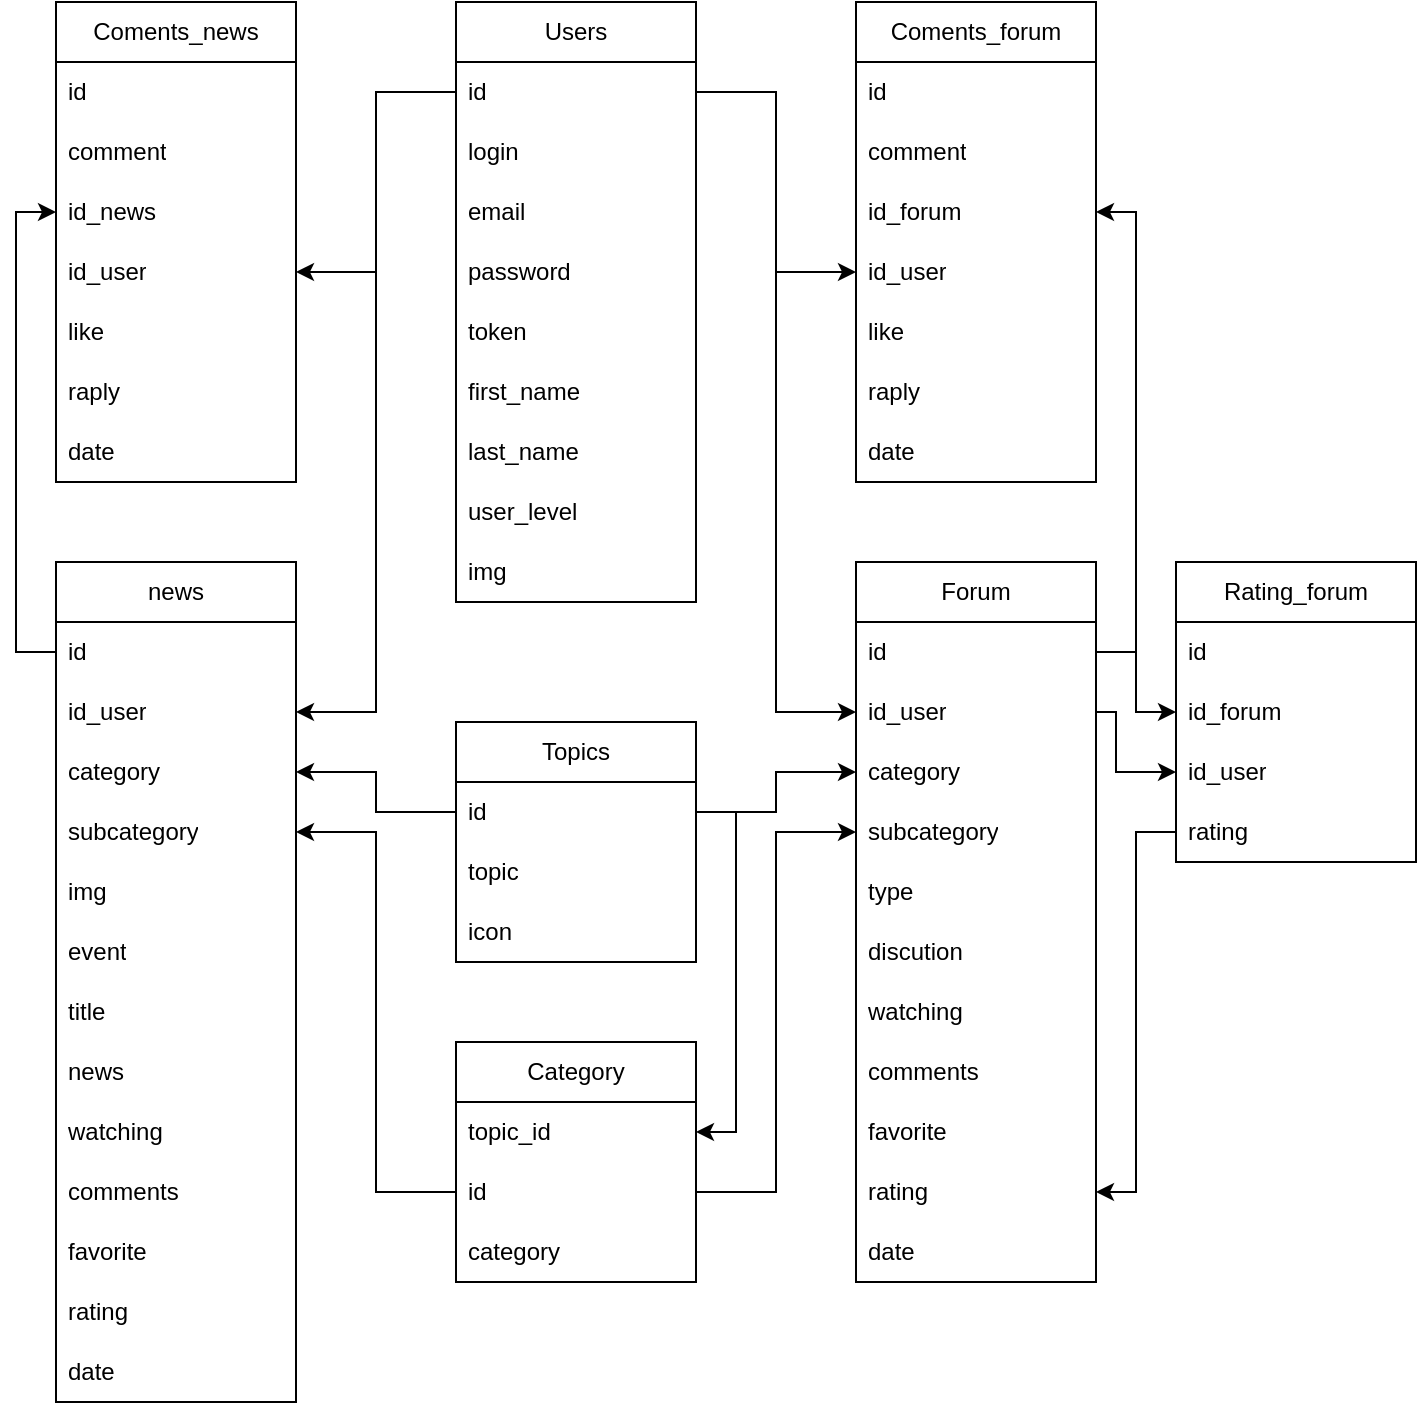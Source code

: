 <mxfile version="20.7.4" type="github">
  <diagram id="9S3sXoV9bwJoaI_dctYK" name="Страница 1">
    <mxGraphModel dx="1393" dy="789" grid="1" gridSize="10" guides="1" tooltips="1" connect="1" arrows="1" fold="1" page="1" pageScale="1" pageWidth="827" pageHeight="1169" math="0" shadow="0">
      <root>
        <mxCell id="0" />
        <mxCell id="1" parent="0" />
        <mxCell id="f0aPxWMzBP-jyDkg-e6D-1" value="Users" style="swimlane;fontStyle=0;childLayout=stackLayout;horizontal=1;startSize=30;horizontalStack=0;resizeParent=1;resizeParentMax=0;resizeLast=0;collapsible=1;marginBottom=0;whiteSpace=wrap;html=1;" vertex="1" parent="1">
          <mxGeometry x="280" y="40" width="120" height="300" as="geometry">
            <mxRectangle x="340" y="350" width="70" height="30" as="alternateBounds" />
          </mxGeometry>
        </mxCell>
        <mxCell id="f0aPxWMzBP-jyDkg-e6D-2" value="id" style="text;strokeColor=none;fillColor=none;align=left;verticalAlign=middle;spacingLeft=4;spacingRight=4;overflow=hidden;points=[[0,0.5],[1,0.5]];portConstraint=eastwest;rotatable=0;whiteSpace=wrap;html=1;" vertex="1" parent="f0aPxWMzBP-jyDkg-e6D-1">
          <mxGeometry y="30" width="120" height="30" as="geometry" />
        </mxCell>
        <mxCell id="f0aPxWMzBP-jyDkg-e6D-3" value="login" style="text;strokeColor=none;fillColor=none;align=left;verticalAlign=middle;spacingLeft=4;spacingRight=4;overflow=hidden;points=[[0,0.5],[1,0.5]];portConstraint=eastwest;rotatable=0;whiteSpace=wrap;html=1;" vertex="1" parent="f0aPxWMzBP-jyDkg-e6D-1">
          <mxGeometry y="60" width="120" height="30" as="geometry" />
        </mxCell>
        <mxCell id="f0aPxWMzBP-jyDkg-e6D-4" value="email" style="text;strokeColor=none;fillColor=none;align=left;verticalAlign=middle;spacingLeft=4;spacingRight=4;overflow=hidden;points=[[0,0.5],[1,0.5]];portConstraint=eastwest;rotatable=0;whiteSpace=wrap;html=1;" vertex="1" parent="f0aPxWMzBP-jyDkg-e6D-1">
          <mxGeometry y="90" width="120" height="30" as="geometry" />
        </mxCell>
        <mxCell id="f0aPxWMzBP-jyDkg-e6D-6" value="password" style="text;strokeColor=none;fillColor=none;align=left;verticalAlign=middle;spacingLeft=4;spacingRight=4;overflow=hidden;points=[[0,0.5],[1,0.5]];portConstraint=eastwest;rotatable=0;whiteSpace=wrap;html=1;" vertex="1" parent="f0aPxWMzBP-jyDkg-e6D-1">
          <mxGeometry y="120" width="120" height="30" as="geometry" />
        </mxCell>
        <mxCell id="f0aPxWMzBP-jyDkg-e6D-7" value="token" style="text;strokeColor=none;fillColor=none;align=left;verticalAlign=middle;spacingLeft=4;spacingRight=4;overflow=hidden;points=[[0,0.5],[1,0.5]];portConstraint=eastwest;rotatable=0;whiteSpace=wrap;html=1;" vertex="1" parent="f0aPxWMzBP-jyDkg-e6D-1">
          <mxGeometry y="150" width="120" height="30" as="geometry" />
        </mxCell>
        <mxCell id="f0aPxWMzBP-jyDkg-e6D-8" value="first_name" style="text;strokeColor=none;fillColor=none;align=left;verticalAlign=middle;spacingLeft=4;spacingRight=4;overflow=hidden;points=[[0,0.5],[1,0.5]];portConstraint=eastwest;rotatable=0;whiteSpace=wrap;html=1;" vertex="1" parent="f0aPxWMzBP-jyDkg-e6D-1">
          <mxGeometry y="180" width="120" height="30" as="geometry" />
        </mxCell>
        <mxCell id="f0aPxWMzBP-jyDkg-e6D-9" value="last_name" style="text;strokeColor=none;fillColor=none;align=left;verticalAlign=middle;spacingLeft=4;spacingRight=4;overflow=hidden;points=[[0,0.5],[1,0.5]];portConstraint=eastwest;rotatable=0;whiteSpace=wrap;html=1;" vertex="1" parent="f0aPxWMzBP-jyDkg-e6D-1">
          <mxGeometry y="210" width="120" height="30" as="geometry" />
        </mxCell>
        <mxCell id="f0aPxWMzBP-jyDkg-e6D-10" value="user_level" style="text;strokeColor=none;fillColor=none;align=left;verticalAlign=middle;spacingLeft=4;spacingRight=4;overflow=hidden;points=[[0,0.5],[1,0.5]];portConstraint=eastwest;rotatable=0;whiteSpace=wrap;html=1;" vertex="1" parent="f0aPxWMzBP-jyDkg-e6D-1">
          <mxGeometry y="240" width="120" height="30" as="geometry" />
        </mxCell>
        <mxCell id="f0aPxWMzBP-jyDkg-e6D-11" value="img" style="text;strokeColor=none;fillColor=none;align=left;verticalAlign=middle;spacingLeft=4;spacingRight=4;overflow=hidden;points=[[0,0.5],[1,0.5]];portConstraint=eastwest;rotatable=0;whiteSpace=wrap;html=1;" vertex="1" parent="f0aPxWMzBP-jyDkg-e6D-1">
          <mxGeometry y="270" width="120" height="30" as="geometry" />
        </mxCell>
        <mxCell id="f0aPxWMzBP-jyDkg-e6D-12" value="Topics" style="swimlane;fontStyle=0;childLayout=stackLayout;horizontal=1;startSize=30;horizontalStack=0;resizeParent=1;resizeParentMax=0;resizeLast=0;collapsible=1;marginBottom=0;whiteSpace=wrap;html=1;" vertex="1" parent="1">
          <mxGeometry x="280" y="400" width="120" height="120" as="geometry" />
        </mxCell>
        <mxCell id="f0aPxWMzBP-jyDkg-e6D-13" value="id" style="text;strokeColor=none;fillColor=none;align=left;verticalAlign=middle;spacingLeft=4;spacingRight=4;overflow=hidden;points=[[0,0.5],[1,0.5]];portConstraint=eastwest;rotatable=0;whiteSpace=wrap;html=1;" vertex="1" parent="f0aPxWMzBP-jyDkg-e6D-12">
          <mxGeometry y="30" width="120" height="30" as="geometry" />
        </mxCell>
        <mxCell id="f0aPxWMzBP-jyDkg-e6D-14" value="topic" style="text;strokeColor=none;fillColor=none;align=left;verticalAlign=middle;spacingLeft=4;spacingRight=4;overflow=hidden;points=[[0,0.5],[1,0.5]];portConstraint=eastwest;rotatable=0;whiteSpace=wrap;html=1;" vertex="1" parent="f0aPxWMzBP-jyDkg-e6D-12">
          <mxGeometry y="60" width="120" height="30" as="geometry" />
        </mxCell>
        <mxCell id="f0aPxWMzBP-jyDkg-e6D-15" value="icon" style="text;strokeColor=none;fillColor=none;align=left;verticalAlign=middle;spacingLeft=4;spacingRight=4;overflow=hidden;points=[[0,0.5],[1,0.5]];portConstraint=eastwest;rotatable=0;whiteSpace=wrap;html=1;" vertex="1" parent="f0aPxWMzBP-jyDkg-e6D-12">
          <mxGeometry y="90" width="120" height="30" as="geometry" />
        </mxCell>
        <mxCell id="f0aPxWMzBP-jyDkg-e6D-16" value="Category" style="swimlane;fontStyle=0;childLayout=stackLayout;horizontal=1;startSize=30;horizontalStack=0;resizeParent=1;resizeParentMax=0;resizeLast=0;collapsible=1;marginBottom=0;whiteSpace=wrap;html=1;" vertex="1" parent="1">
          <mxGeometry x="280" y="560" width="120" height="120" as="geometry" />
        </mxCell>
        <mxCell id="f0aPxWMzBP-jyDkg-e6D-18" value="topic_id" style="text;strokeColor=none;fillColor=none;align=left;verticalAlign=middle;spacingLeft=4;spacingRight=4;overflow=hidden;points=[[0,0.5],[1,0.5]];portConstraint=eastwest;rotatable=0;whiteSpace=wrap;html=1;" vertex="1" parent="f0aPxWMzBP-jyDkg-e6D-16">
          <mxGeometry y="30" width="120" height="30" as="geometry" />
        </mxCell>
        <mxCell id="f0aPxWMzBP-jyDkg-e6D-17" value="id" style="text;strokeColor=none;fillColor=none;align=left;verticalAlign=middle;spacingLeft=4;spacingRight=4;overflow=hidden;points=[[0,0.5],[1,0.5]];portConstraint=eastwest;rotatable=0;whiteSpace=wrap;html=1;" vertex="1" parent="f0aPxWMzBP-jyDkg-e6D-16">
          <mxGeometry y="60" width="120" height="30" as="geometry" />
        </mxCell>
        <mxCell id="f0aPxWMzBP-jyDkg-e6D-19" value="category" style="text;strokeColor=none;fillColor=none;align=left;verticalAlign=middle;spacingLeft=4;spacingRight=4;overflow=hidden;points=[[0,0.5],[1,0.5]];portConstraint=eastwest;rotatable=0;whiteSpace=wrap;html=1;" vertex="1" parent="f0aPxWMzBP-jyDkg-e6D-16">
          <mxGeometry y="90" width="120" height="30" as="geometry" />
        </mxCell>
        <mxCell id="f0aPxWMzBP-jyDkg-e6D-21" value="Forum" style="swimlane;fontStyle=0;childLayout=stackLayout;horizontal=1;startSize=30;horizontalStack=0;resizeParent=1;resizeParentMax=0;resizeLast=0;collapsible=1;marginBottom=0;whiteSpace=wrap;html=1;" vertex="1" parent="1">
          <mxGeometry x="480" y="320" width="120" height="360" as="geometry" />
        </mxCell>
        <mxCell id="f0aPxWMzBP-jyDkg-e6D-22" value="id" style="text;strokeColor=none;fillColor=none;align=left;verticalAlign=middle;spacingLeft=4;spacingRight=4;overflow=hidden;points=[[0,0.5],[1,0.5]];portConstraint=eastwest;rotatable=0;whiteSpace=wrap;html=1;" vertex="1" parent="f0aPxWMzBP-jyDkg-e6D-21">
          <mxGeometry y="30" width="120" height="30" as="geometry" />
        </mxCell>
        <mxCell id="f0aPxWMzBP-jyDkg-e6D-28" value="id_user" style="text;strokeColor=none;fillColor=none;align=left;verticalAlign=middle;spacingLeft=4;spacingRight=4;overflow=hidden;points=[[0,0.5],[1,0.5]];portConstraint=eastwest;rotatable=0;whiteSpace=wrap;html=1;" vertex="1" parent="f0aPxWMzBP-jyDkg-e6D-21">
          <mxGeometry y="60" width="120" height="30" as="geometry" />
        </mxCell>
        <mxCell id="f0aPxWMzBP-jyDkg-e6D-26" value="category" style="text;strokeColor=none;fillColor=none;align=left;verticalAlign=middle;spacingLeft=4;spacingRight=4;overflow=hidden;points=[[0,0.5],[1,0.5]];portConstraint=eastwest;rotatable=0;whiteSpace=wrap;html=1;" vertex="1" parent="f0aPxWMzBP-jyDkg-e6D-21">
          <mxGeometry y="90" width="120" height="30" as="geometry" />
        </mxCell>
        <mxCell id="f0aPxWMzBP-jyDkg-e6D-27" value="subcategory" style="text;strokeColor=none;fillColor=none;align=left;verticalAlign=middle;spacingLeft=4;spacingRight=4;overflow=hidden;points=[[0,0.5],[1,0.5]];portConstraint=eastwest;rotatable=0;whiteSpace=wrap;html=1;" vertex="1" parent="f0aPxWMzBP-jyDkg-e6D-21">
          <mxGeometry y="120" width="120" height="30" as="geometry" />
        </mxCell>
        <mxCell id="f0aPxWMzBP-jyDkg-e6D-23" value="type" style="text;strokeColor=none;fillColor=none;align=left;verticalAlign=middle;spacingLeft=4;spacingRight=4;overflow=hidden;points=[[0,0.5],[1,0.5]];portConstraint=eastwest;rotatable=0;whiteSpace=wrap;html=1;" vertex="1" parent="f0aPxWMzBP-jyDkg-e6D-21">
          <mxGeometry y="150" width="120" height="30" as="geometry" />
        </mxCell>
        <mxCell id="f0aPxWMzBP-jyDkg-e6D-24" value="discution" style="text;strokeColor=none;fillColor=none;align=left;verticalAlign=middle;spacingLeft=4;spacingRight=4;overflow=hidden;points=[[0,0.5],[1,0.5]];portConstraint=eastwest;rotatable=0;whiteSpace=wrap;html=1;" vertex="1" parent="f0aPxWMzBP-jyDkg-e6D-21">
          <mxGeometry y="180" width="120" height="30" as="geometry" />
        </mxCell>
        <mxCell id="f0aPxWMzBP-jyDkg-e6D-29" value="watching" style="text;strokeColor=none;fillColor=none;align=left;verticalAlign=middle;spacingLeft=4;spacingRight=4;overflow=hidden;points=[[0,0.5],[1,0.5]];portConstraint=eastwest;rotatable=0;whiteSpace=wrap;html=1;" vertex="1" parent="f0aPxWMzBP-jyDkg-e6D-21">
          <mxGeometry y="210" width="120" height="30" as="geometry" />
        </mxCell>
        <mxCell id="f0aPxWMzBP-jyDkg-e6D-30" value="comments" style="text;strokeColor=none;fillColor=none;align=left;verticalAlign=middle;spacingLeft=4;spacingRight=4;overflow=hidden;points=[[0,0.5],[1,0.5]];portConstraint=eastwest;rotatable=0;whiteSpace=wrap;html=1;" vertex="1" parent="f0aPxWMzBP-jyDkg-e6D-21">
          <mxGeometry y="240" width="120" height="30" as="geometry" />
        </mxCell>
        <mxCell id="f0aPxWMzBP-jyDkg-e6D-31" value="favorite" style="text;strokeColor=none;fillColor=none;align=left;verticalAlign=middle;spacingLeft=4;spacingRight=4;overflow=hidden;points=[[0,0.5],[1,0.5]];portConstraint=eastwest;rotatable=0;whiteSpace=wrap;html=1;" vertex="1" parent="f0aPxWMzBP-jyDkg-e6D-21">
          <mxGeometry y="270" width="120" height="30" as="geometry" />
        </mxCell>
        <mxCell id="f0aPxWMzBP-jyDkg-e6D-32" value="rating" style="text;strokeColor=none;fillColor=none;align=left;verticalAlign=middle;spacingLeft=4;spacingRight=4;overflow=hidden;points=[[0,0.5],[1,0.5]];portConstraint=eastwest;rotatable=0;whiteSpace=wrap;html=1;" vertex="1" parent="f0aPxWMzBP-jyDkg-e6D-21">
          <mxGeometry y="300" width="120" height="30" as="geometry" />
        </mxCell>
        <mxCell id="f0aPxWMzBP-jyDkg-e6D-25" value="date" style="text;strokeColor=none;fillColor=none;align=left;verticalAlign=middle;spacingLeft=4;spacingRight=4;overflow=hidden;points=[[0,0.5],[1,0.5]];portConstraint=eastwest;rotatable=0;whiteSpace=wrap;html=1;" vertex="1" parent="f0aPxWMzBP-jyDkg-e6D-21">
          <mxGeometry y="330" width="120" height="30" as="geometry" />
        </mxCell>
        <mxCell id="f0aPxWMzBP-jyDkg-e6D-38" value="news" style="swimlane;fontStyle=0;childLayout=stackLayout;horizontal=1;startSize=30;horizontalStack=0;resizeParent=1;resizeParentMax=0;resizeLast=0;collapsible=1;marginBottom=0;whiteSpace=wrap;html=1;" vertex="1" parent="1">
          <mxGeometry x="80" y="320" width="120" height="420" as="geometry" />
        </mxCell>
        <mxCell id="f0aPxWMzBP-jyDkg-e6D-39" value="id" style="text;strokeColor=none;fillColor=none;align=left;verticalAlign=middle;spacingLeft=4;spacingRight=4;overflow=hidden;points=[[0,0.5],[1,0.5]];portConstraint=eastwest;rotatable=0;whiteSpace=wrap;html=1;" vertex="1" parent="f0aPxWMzBP-jyDkg-e6D-38">
          <mxGeometry y="30" width="120" height="30" as="geometry" />
        </mxCell>
        <mxCell id="f0aPxWMzBP-jyDkg-e6D-46" value="id_user" style="text;strokeColor=none;fillColor=none;align=left;verticalAlign=middle;spacingLeft=4;spacingRight=4;overflow=hidden;points=[[0,0.5],[1,0.5]];portConstraint=eastwest;rotatable=0;whiteSpace=wrap;html=1;" vertex="1" parent="f0aPxWMzBP-jyDkg-e6D-38">
          <mxGeometry y="60" width="120" height="30" as="geometry" />
        </mxCell>
        <mxCell id="f0aPxWMzBP-jyDkg-e6D-44" value="category" style="text;strokeColor=none;fillColor=none;align=left;verticalAlign=middle;spacingLeft=4;spacingRight=4;overflow=hidden;points=[[0,0.5],[1,0.5]];portConstraint=eastwest;rotatable=0;whiteSpace=wrap;html=1;" vertex="1" parent="f0aPxWMzBP-jyDkg-e6D-38">
          <mxGeometry y="90" width="120" height="30" as="geometry" />
        </mxCell>
        <mxCell id="f0aPxWMzBP-jyDkg-e6D-45" value="subcategory" style="text;strokeColor=none;fillColor=none;align=left;verticalAlign=middle;spacingLeft=4;spacingRight=4;overflow=hidden;points=[[0,0.5],[1,0.5]];portConstraint=eastwest;rotatable=0;whiteSpace=wrap;html=1;" vertex="1" parent="f0aPxWMzBP-jyDkg-e6D-38">
          <mxGeometry y="120" width="120" height="30" as="geometry" />
        </mxCell>
        <mxCell id="f0aPxWMzBP-jyDkg-e6D-40" value="img" style="text;strokeColor=none;fillColor=none;align=left;verticalAlign=middle;spacingLeft=4;spacingRight=4;overflow=hidden;points=[[0,0.5],[1,0.5]];portConstraint=eastwest;rotatable=0;whiteSpace=wrap;html=1;" vertex="1" parent="f0aPxWMzBP-jyDkg-e6D-38">
          <mxGeometry y="150" width="120" height="30" as="geometry" />
        </mxCell>
        <mxCell id="f0aPxWMzBP-jyDkg-e6D-41" value="event" style="text;strokeColor=none;fillColor=none;align=left;verticalAlign=middle;spacingLeft=4;spacingRight=4;overflow=hidden;points=[[0,0.5],[1,0.5]];portConstraint=eastwest;rotatable=0;whiteSpace=wrap;html=1;" vertex="1" parent="f0aPxWMzBP-jyDkg-e6D-38">
          <mxGeometry y="180" width="120" height="30" as="geometry" />
        </mxCell>
        <mxCell id="f0aPxWMzBP-jyDkg-e6D-42" value="title" style="text;strokeColor=none;fillColor=none;align=left;verticalAlign=middle;spacingLeft=4;spacingRight=4;overflow=hidden;points=[[0,0.5],[1,0.5]];portConstraint=eastwest;rotatable=0;whiteSpace=wrap;html=1;" vertex="1" parent="f0aPxWMzBP-jyDkg-e6D-38">
          <mxGeometry y="210" width="120" height="30" as="geometry" />
        </mxCell>
        <mxCell id="f0aPxWMzBP-jyDkg-e6D-43" value="news" style="text;strokeColor=none;fillColor=none;align=left;verticalAlign=middle;spacingLeft=4;spacingRight=4;overflow=hidden;points=[[0,0.5],[1,0.5]];portConstraint=eastwest;rotatable=0;whiteSpace=wrap;html=1;" vertex="1" parent="f0aPxWMzBP-jyDkg-e6D-38">
          <mxGeometry y="240" width="120" height="30" as="geometry" />
        </mxCell>
        <mxCell id="f0aPxWMzBP-jyDkg-e6D-47" value="watching" style="text;strokeColor=none;fillColor=none;align=left;verticalAlign=middle;spacingLeft=4;spacingRight=4;overflow=hidden;points=[[0,0.5],[1,0.5]];portConstraint=eastwest;rotatable=0;whiteSpace=wrap;html=1;" vertex="1" parent="f0aPxWMzBP-jyDkg-e6D-38">
          <mxGeometry y="270" width="120" height="30" as="geometry" />
        </mxCell>
        <mxCell id="f0aPxWMzBP-jyDkg-e6D-48" value="comments" style="text;strokeColor=none;fillColor=none;align=left;verticalAlign=middle;spacingLeft=4;spacingRight=4;overflow=hidden;points=[[0,0.5],[1,0.5]];portConstraint=eastwest;rotatable=0;whiteSpace=wrap;html=1;" vertex="1" parent="f0aPxWMzBP-jyDkg-e6D-38">
          <mxGeometry y="300" width="120" height="30" as="geometry" />
        </mxCell>
        <mxCell id="f0aPxWMzBP-jyDkg-e6D-49" value="favorite" style="text;strokeColor=none;fillColor=none;align=left;verticalAlign=middle;spacingLeft=4;spacingRight=4;overflow=hidden;points=[[0,0.5],[1,0.5]];portConstraint=eastwest;rotatable=0;whiteSpace=wrap;html=1;" vertex="1" parent="f0aPxWMzBP-jyDkg-e6D-38">
          <mxGeometry y="330" width="120" height="30" as="geometry" />
        </mxCell>
        <mxCell id="f0aPxWMzBP-jyDkg-e6D-50" value="rating" style="text;strokeColor=none;fillColor=none;align=left;verticalAlign=middle;spacingLeft=4;spacingRight=4;overflow=hidden;points=[[0,0.5],[1,0.5]];portConstraint=eastwest;rotatable=0;whiteSpace=wrap;html=1;" vertex="1" parent="f0aPxWMzBP-jyDkg-e6D-38">
          <mxGeometry y="360" width="120" height="30" as="geometry" />
        </mxCell>
        <mxCell id="f0aPxWMzBP-jyDkg-e6D-51" value="date" style="text;strokeColor=none;fillColor=none;align=left;verticalAlign=middle;spacingLeft=4;spacingRight=4;overflow=hidden;points=[[0,0.5],[1,0.5]];portConstraint=eastwest;rotatable=0;whiteSpace=wrap;html=1;" vertex="1" parent="f0aPxWMzBP-jyDkg-e6D-38">
          <mxGeometry y="390" width="120" height="30" as="geometry" />
        </mxCell>
        <mxCell id="f0aPxWMzBP-jyDkg-e6D-53" value="Rating_forum" style="swimlane;fontStyle=0;childLayout=stackLayout;horizontal=1;startSize=30;horizontalStack=0;resizeParent=1;resizeParentMax=0;resizeLast=0;collapsible=1;marginBottom=0;whiteSpace=wrap;html=1;" vertex="1" parent="1">
          <mxGeometry x="640" y="320" width="120" height="150" as="geometry" />
        </mxCell>
        <mxCell id="f0aPxWMzBP-jyDkg-e6D-54" value="id" style="text;strokeColor=none;fillColor=none;align=left;verticalAlign=middle;spacingLeft=4;spacingRight=4;overflow=hidden;points=[[0,0.5],[1,0.5]];portConstraint=eastwest;rotatable=0;whiteSpace=wrap;html=1;" vertex="1" parent="f0aPxWMzBP-jyDkg-e6D-53">
          <mxGeometry y="30" width="120" height="30" as="geometry" />
        </mxCell>
        <mxCell id="f0aPxWMzBP-jyDkg-e6D-56" value="id_forum" style="text;strokeColor=none;fillColor=none;align=left;verticalAlign=middle;spacingLeft=4;spacingRight=4;overflow=hidden;points=[[0,0.5],[1,0.5]];portConstraint=eastwest;rotatable=0;whiteSpace=wrap;html=1;" vertex="1" parent="f0aPxWMzBP-jyDkg-e6D-53">
          <mxGeometry y="60" width="120" height="30" as="geometry" />
        </mxCell>
        <mxCell id="f0aPxWMzBP-jyDkg-e6D-55" value="id_user" style="text;strokeColor=none;fillColor=none;align=left;verticalAlign=middle;spacingLeft=4;spacingRight=4;overflow=hidden;points=[[0,0.5],[1,0.5]];portConstraint=eastwest;rotatable=0;whiteSpace=wrap;html=1;" vertex="1" parent="f0aPxWMzBP-jyDkg-e6D-53">
          <mxGeometry y="90" width="120" height="30" as="geometry" />
        </mxCell>
        <mxCell id="f0aPxWMzBP-jyDkg-e6D-57" value="rating" style="text;strokeColor=none;fillColor=none;align=left;verticalAlign=middle;spacingLeft=4;spacingRight=4;overflow=hidden;points=[[0,0.5],[1,0.5]];portConstraint=eastwest;rotatable=0;whiteSpace=wrap;html=1;" vertex="1" parent="f0aPxWMzBP-jyDkg-e6D-53">
          <mxGeometry y="120" width="120" height="30" as="geometry" />
        </mxCell>
        <mxCell id="f0aPxWMzBP-jyDkg-e6D-58" value="Coments_forum" style="swimlane;fontStyle=0;childLayout=stackLayout;horizontal=1;startSize=30;horizontalStack=0;resizeParent=1;resizeParentMax=0;resizeLast=0;collapsible=1;marginBottom=0;whiteSpace=wrap;html=1;" vertex="1" parent="1">
          <mxGeometry x="480" y="40" width="120" height="240" as="geometry" />
        </mxCell>
        <mxCell id="f0aPxWMzBP-jyDkg-e6D-59" value="id" style="text;strokeColor=none;fillColor=none;align=left;verticalAlign=middle;spacingLeft=4;spacingRight=4;overflow=hidden;points=[[0,0.5],[1,0.5]];portConstraint=eastwest;rotatable=0;whiteSpace=wrap;html=1;" vertex="1" parent="f0aPxWMzBP-jyDkg-e6D-58">
          <mxGeometry y="30" width="120" height="30" as="geometry" />
        </mxCell>
        <mxCell id="f0aPxWMzBP-jyDkg-e6D-60" value="comment" style="text;strokeColor=none;fillColor=none;align=left;verticalAlign=middle;spacingLeft=4;spacingRight=4;overflow=hidden;points=[[0,0.5],[1,0.5]];portConstraint=eastwest;rotatable=0;whiteSpace=wrap;html=1;" vertex="1" parent="f0aPxWMzBP-jyDkg-e6D-58">
          <mxGeometry y="60" width="120" height="30" as="geometry" />
        </mxCell>
        <mxCell id="f0aPxWMzBP-jyDkg-e6D-61" value="id_forum" style="text;strokeColor=none;fillColor=none;align=left;verticalAlign=middle;spacingLeft=4;spacingRight=4;overflow=hidden;points=[[0,0.5],[1,0.5]];portConstraint=eastwest;rotatable=0;whiteSpace=wrap;html=1;" vertex="1" parent="f0aPxWMzBP-jyDkg-e6D-58">
          <mxGeometry y="90" width="120" height="30" as="geometry" />
        </mxCell>
        <mxCell id="f0aPxWMzBP-jyDkg-e6D-62" value="id_user" style="text;strokeColor=none;fillColor=none;align=left;verticalAlign=middle;spacingLeft=4;spacingRight=4;overflow=hidden;points=[[0,0.5],[1,0.5]];portConstraint=eastwest;rotatable=0;whiteSpace=wrap;html=1;" vertex="1" parent="f0aPxWMzBP-jyDkg-e6D-58">
          <mxGeometry y="120" width="120" height="30" as="geometry" />
        </mxCell>
        <mxCell id="f0aPxWMzBP-jyDkg-e6D-63" value="like" style="text;strokeColor=none;fillColor=none;align=left;verticalAlign=middle;spacingLeft=4;spacingRight=4;overflow=hidden;points=[[0,0.5],[1,0.5]];portConstraint=eastwest;rotatable=0;whiteSpace=wrap;html=1;" vertex="1" parent="f0aPxWMzBP-jyDkg-e6D-58">
          <mxGeometry y="150" width="120" height="30" as="geometry" />
        </mxCell>
        <mxCell id="f0aPxWMzBP-jyDkg-e6D-64" value="raply" style="text;strokeColor=none;fillColor=none;align=left;verticalAlign=middle;spacingLeft=4;spacingRight=4;overflow=hidden;points=[[0,0.5],[1,0.5]];portConstraint=eastwest;rotatable=0;whiteSpace=wrap;html=1;" vertex="1" parent="f0aPxWMzBP-jyDkg-e6D-58">
          <mxGeometry y="180" width="120" height="30" as="geometry" />
        </mxCell>
        <mxCell id="f0aPxWMzBP-jyDkg-e6D-65" value="date" style="text;strokeColor=none;fillColor=none;align=left;verticalAlign=middle;spacingLeft=4;spacingRight=4;overflow=hidden;points=[[0,0.5],[1,0.5]];portConstraint=eastwest;rotatable=0;whiteSpace=wrap;html=1;" vertex="1" parent="f0aPxWMzBP-jyDkg-e6D-58">
          <mxGeometry y="210" width="120" height="30" as="geometry" />
        </mxCell>
        <mxCell id="f0aPxWMzBP-jyDkg-e6D-66" value="Coments_news" style="swimlane;fontStyle=0;childLayout=stackLayout;horizontal=1;startSize=30;horizontalStack=0;resizeParent=1;resizeParentMax=0;resizeLast=0;collapsible=1;marginBottom=0;whiteSpace=wrap;html=1;" vertex="1" parent="1">
          <mxGeometry x="80" y="40" width="120" height="240" as="geometry" />
        </mxCell>
        <mxCell id="f0aPxWMzBP-jyDkg-e6D-67" value="id" style="text;strokeColor=none;fillColor=none;align=left;verticalAlign=middle;spacingLeft=4;spacingRight=4;overflow=hidden;points=[[0,0.5],[1,0.5]];portConstraint=eastwest;rotatable=0;whiteSpace=wrap;html=1;" vertex="1" parent="f0aPxWMzBP-jyDkg-e6D-66">
          <mxGeometry y="30" width="120" height="30" as="geometry" />
        </mxCell>
        <mxCell id="f0aPxWMzBP-jyDkg-e6D-68" value="comment" style="text;strokeColor=none;fillColor=none;align=left;verticalAlign=middle;spacingLeft=4;spacingRight=4;overflow=hidden;points=[[0,0.5],[1,0.5]];portConstraint=eastwest;rotatable=0;whiteSpace=wrap;html=1;" vertex="1" parent="f0aPxWMzBP-jyDkg-e6D-66">
          <mxGeometry y="60" width="120" height="30" as="geometry" />
        </mxCell>
        <mxCell id="f0aPxWMzBP-jyDkg-e6D-69" value="id_news" style="text;strokeColor=none;fillColor=none;align=left;verticalAlign=middle;spacingLeft=4;spacingRight=4;overflow=hidden;points=[[0,0.5],[1,0.5]];portConstraint=eastwest;rotatable=0;whiteSpace=wrap;html=1;" vertex="1" parent="f0aPxWMzBP-jyDkg-e6D-66">
          <mxGeometry y="90" width="120" height="30" as="geometry" />
        </mxCell>
        <mxCell id="f0aPxWMzBP-jyDkg-e6D-84" value="id_user" style="text;strokeColor=none;fillColor=none;align=left;verticalAlign=middle;spacingLeft=4;spacingRight=4;overflow=hidden;points=[[0,0.5],[1,0.5]];portConstraint=eastwest;rotatable=0;whiteSpace=wrap;html=1;" vertex="1" parent="f0aPxWMzBP-jyDkg-e6D-66">
          <mxGeometry y="120" width="120" height="30" as="geometry" />
        </mxCell>
        <mxCell id="f0aPxWMzBP-jyDkg-e6D-85" value="like" style="text;strokeColor=none;fillColor=none;align=left;verticalAlign=middle;spacingLeft=4;spacingRight=4;overflow=hidden;points=[[0,0.5],[1,0.5]];portConstraint=eastwest;rotatable=0;whiteSpace=wrap;html=1;" vertex="1" parent="f0aPxWMzBP-jyDkg-e6D-66">
          <mxGeometry y="150" width="120" height="30" as="geometry" />
        </mxCell>
        <mxCell id="f0aPxWMzBP-jyDkg-e6D-86" value="raply" style="text;strokeColor=none;fillColor=none;align=left;verticalAlign=middle;spacingLeft=4;spacingRight=4;overflow=hidden;points=[[0,0.5],[1,0.5]];portConstraint=eastwest;rotatable=0;whiteSpace=wrap;html=1;" vertex="1" parent="f0aPxWMzBP-jyDkg-e6D-66">
          <mxGeometry y="180" width="120" height="30" as="geometry" />
        </mxCell>
        <mxCell id="f0aPxWMzBP-jyDkg-e6D-87" value="date" style="text;strokeColor=none;fillColor=none;align=left;verticalAlign=middle;spacingLeft=4;spacingRight=4;overflow=hidden;points=[[0,0.5],[1,0.5]];portConstraint=eastwest;rotatable=0;whiteSpace=wrap;html=1;" vertex="1" parent="f0aPxWMzBP-jyDkg-e6D-66">
          <mxGeometry y="210" width="120" height="30" as="geometry" />
        </mxCell>
        <mxCell id="f0aPxWMzBP-jyDkg-e6D-88" style="edgeStyle=orthogonalEdgeStyle;rounded=0;orthogonalLoop=1;jettySize=auto;html=1;exitX=1;exitY=0.5;exitDx=0;exitDy=0;entryX=1;entryY=0.5;entryDx=0;entryDy=0;" edge="1" parent="1" source="f0aPxWMzBP-jyDkg-e6D-13" target="f0aPxWMzBP-jyDkg-e6D-18">
          <mxGeometry relative="1" as="geometry" />
        </mxCell>
        <mxCell id="f0aPxWMzBP-jyDkg-e6D-89" style="edgeStyle=orthogonalEdgeStyle;rounded=0;orthogonalLoop=1;jettySize=auto;html=1;exitX=0;exitY=0.5;exitDx=0;exitDy=0;entryX=1;entryY=0.5;entryDx=0;entryDy=0;" edge="1" parent="1" source="f0aPxWMzBP-jyDkg-e6D-2" target="f0aPxWMzBP-jyDkg-e6D-84">
          <mxGeometry relative="1" as="geometry" />
        </mxCell>
        <mxCell id="f0aPxWMzBP-jyDkg-e6D-90" style="edgeStyle=orthogonalEdgeStyle;rounded=0;orthogonalLoop=1;jettySize=auto;html=1;exitX=0;exitY=0.5;exitDx=0;exitDy=0;entryX=1;entryY=0.5;entryDx=0;entryDy=0;" edge="1" parent="1" source="f0aPxWMzBP-jyDkg-e6D-2" target="f0aPxWMzBP-jyDkg-e6D-46">
          <mxGeometry relative="1" as="geometry" />
        </mxCell>
        <mxCell id="f0aPxWMzBP-jyDkg-e6D-91" style="edgeStyle=orthogonalEdgeStyle;rounded=0;orthogonalLoop=1;jettySize=auto;html=1;exitX=1;exitY=0.5;exitDx=0;exitDy=0;entryX=0;entryY=0.5;entryDx=0;entryDy=0;" edge="1" parent="1" source="f0aPxWMzBP-jyDkg-e6D-2" target="f0aPxWMzBP-jyDkg-e6D-62">
          <mxGeometry relative="1" as="geometry" />
        </mxCell>
        <mxCell id="f0aPxWMzBP-jyDkg-e6D-92" style="edgeStyle=orthogonalEdgeStyle;rounded=0;orthogonalLoop=1;jettySize=auto;html=1;exitX=1;exitY=0.5;exitDx=0;exitDy=0;entryX=0;entryY=0.5;entryDx=0;entryDy=0;" edge="1" parent="1" source="f0aPxWMzBP-jyDkg-e6D-2" target="f0aPxWMzBP-jyDkg-e6D-28">
          <mxGeometry relative="1" as="geometry" />
        </mxCell>
        <mxCell id="f0aPxWMzBP-jyDkg-e6D-93" style="edgeStyle=orthogonalEdgeStyle;rounded=0;orthogonalLoop=1;jettySize=auto;html=1;exitX=1;exitY=0.5;exitDx=0;exitDy=0;entryX=0;entryY=0.5;entryDx=0;entryDy=0;" edge="1" parent="1" source="f0aPxWMzBP-jyDkg-e6D-22" target="f0aPxWMzBP-jyDkg-e6D-56">
          <mxGeometry relative="1" as="geometry" />
        </mxCell>
        <mxCell id="f0aPxWMzBP-jyDkg-e6D-94" style="edgeStyle=orthogonalEdgeStyle;rounded=0;orthogonalLoop=1;jettySize=auto;html=1;exitX=1;exitY=0.5;exitDx=0;exitDy=0;entryX=0;entryY=0.5;entryDx=0;entryDy=0;" edge="1" parent="1" source="f0aPxWMzBP-jyDkg-e6D-28" target="f0aPxWMzBP-jyDkg-e6D-55">
          <mxGeometry relative="1" as="geometry">
            <Array as="points">
              <mxPoint x="610" y="395" />
              <mxPoint x="610" y="425" />
            </Array>
          </mxGeometry>
        </mxCell>
        <mxCell id="f0aPxWMzBP-jyDkg-e6D-95" style="edgeStyle=orthogonalEdgeStyle;rounded=0;orthogonalLoop=1;jettySize=auto;html=1;exitX=0;exitY=0.5;exitDx=0;exitDy=0;entryX=1;entryY=0.5;entryDx=0;entryDy=0;" edge="1" parent="1" source="f0aPxWMzBP-jyDkg-e6D-57" target="f0aPxWMzBP-jyDkg-e6D-32">
          <mxGeometry relative="1" as="geometry" />
        </mxCell>
        <mxCell id="f0aPxWMzBP-jyDkg-e6D-96" style="edgeStyle=orthogonalEdgeStyle;rounded=0;orthogonalLoop=1;jettySize=auto;html=1;exitX=1;exitY=0.5;exitDx=0;exitDy=0;entryX=0;entryY=0.5;entryDx=0;entryDy=0;" edge="1" parent="1" source="f0aPxWMzBP-jyDkg-e6D-13" target="f0aPxWMzBP-jyDkg-e6D-26">
          <mxGeometry relative="1" as="geometry" />
        </mxCell>
        <mxCell id="f0aPxWMzBP-jyDkg-e6D-97" style="edgeStyle=orthogonalEdgeStyle;rounded=0;orthogonalLoop=1;jettySize=auto;html=1;exitX=0;exitY=0.5;exitDx=0;exitDy=0;entryX=1;entryY=0.5;entryDx=0;entryDy=0;" edge="1" parent="1" source="f0aPxWMzBP-jyDkg-e6D-13" target="f0aPxWMzBP-jyDkg-e6D-44">
          <mxGeometry relative="1" as="geometry" />
        </mxCell>
        <mxCell id="f0aPxWMzBP-jyDkg-e6D-98" style="edgeStyle=orthogonalEdgeStyle;rounded=0;orthogonalLoop=1;jettySize=auto;html=1;exitX=0;exitY=0.5;exitDx=0;exitDy=0;entryX=1;entryY=0.5;entryDx=0;entryDy=0;" edge="1" parent="1" source="f0aPxWMzBP-jyDkg-e6D-17" target="f0aPxWMzBP-jyDkg-e6D-45">
          <mxGeometry relative="1" as="geometry" />
        </mxCell>
        <mxCell id="f0aPxWMzBP-jyDkg-e6D-99" style="edgeStyle=orthogonalEdgeStyle;rounded=0;orthogonalLoop=1;jettySize=auto;html=1;exitX=1;exitY=0.5;exitDx=0;exitDy=0;entryX=0;entryY=0.5;entryDx=0;entryDy=0;" edge="1" parent="1" source="f0aPxWMzBP-jyDkg-e6D-17" target="f0aPxWMzBP-jyDkg-e6D-27">
          <mxGeometry relative="1" as="geometry" />
        </mxCell>
        <mxCell id="f0aPxWMzBP-jyDkg-e6D-100" style="edgeStyle=orthogonalEdgeStyle;rounded=0;orthogonalLoop=1;jettySize=auto;html=1;exitX=0;exitY=0.5;exitDx=0;exitDy=0;entryX=0;entryY=0.5;entryDx=0;entryDy=0;" edge="1" parent="1" source="f0aPxWMzBP-jyDkg-e6D-39" target="f0aPxWMzBP-jyDkg-e6D-69">
          <mxGeometry relative="1" as="geometry" />
        </mxCell>
        <mxCell id="f0aPxWMzBP-jyDkg-e6D-101" style="edgeStyle=orthogonalEdgeStyle;rounded=0;orthogonalLoop=1;jettySize=auto;html=1;exitX=1;exitY=0.5;exitDx=0;exitDy=0;entryX=1;entryY=0.5;entryDx=0;entryDy=0;" edge="1" parent="1" source="f0aPxWMzBP-jyDkg-e6D-22" target="f0aPxWMzBP-jyDkg-e6D-61">
          <mxGeometry relative="1" as="geometry" />
        </mxCell>
      </root>
    </mxGraphModel>
  </diagram>
</mxfile>
